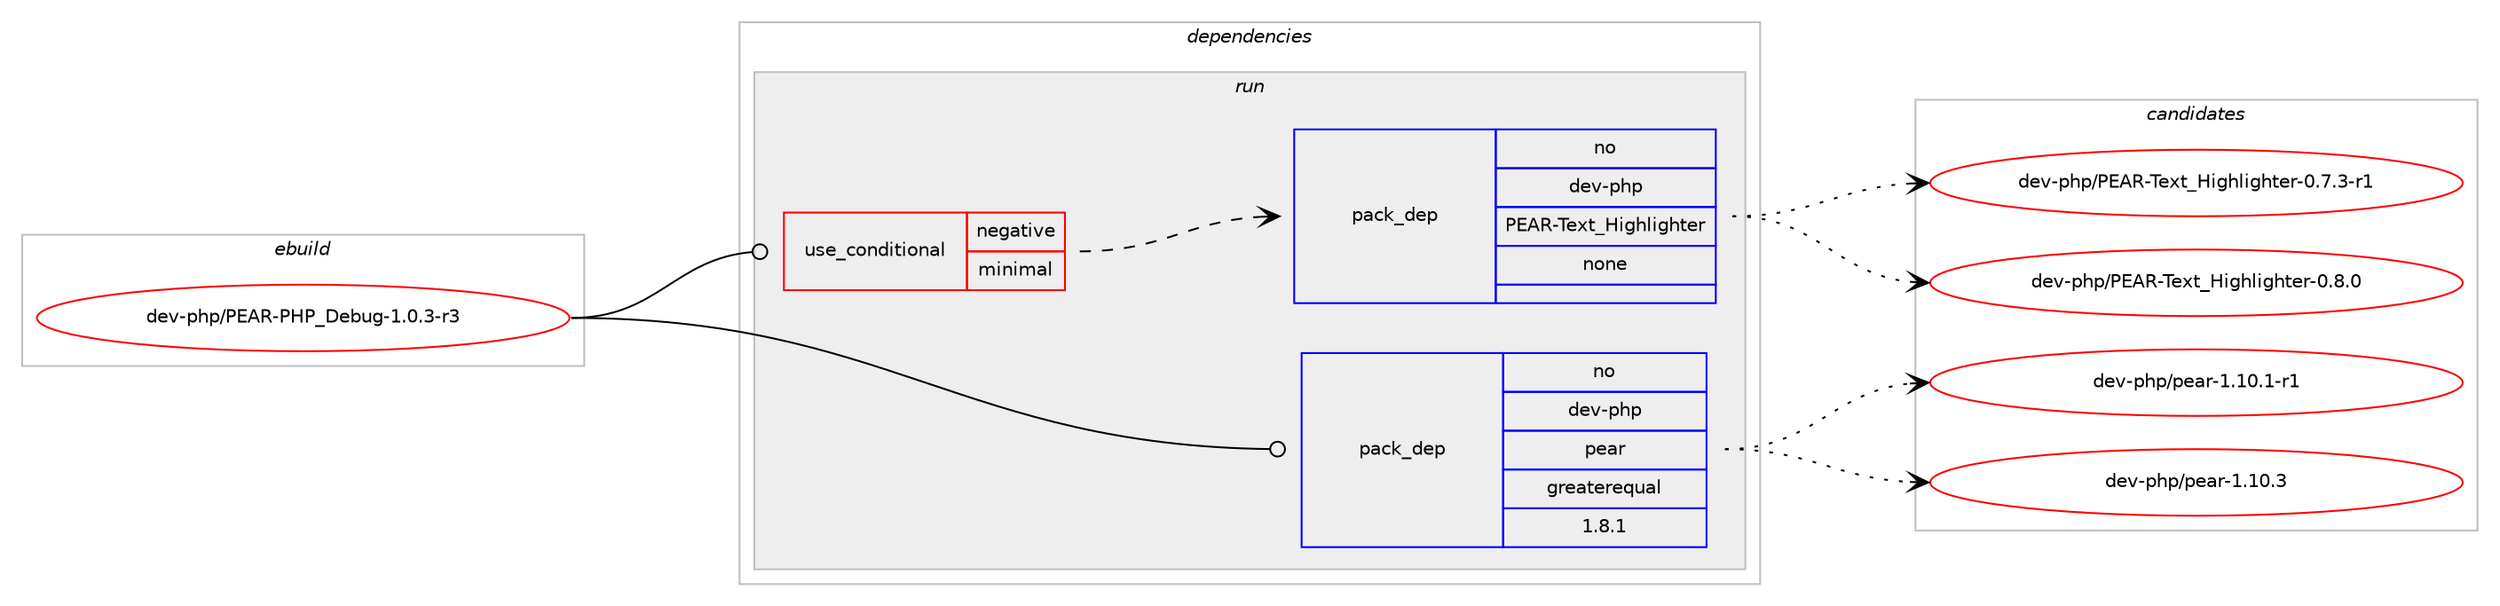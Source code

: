 digraph prolog {

# *************
# Graph options
# *************

newrank=true;
concentrate=true;
compound=true;
graph [rankdir=LR,fontname=Helvetica,fontsize=10,ranksep=1.5];#, ranksep=2.5, nodesep=0.2];
edge  [arrowhead=vee];
node  [fontname=Helvetica,fontsize=10];

# **********
# The ebuild
# **********

subgraph cluster_leftcol {
color=gray;
rank=same;
label=<<i>ebuild</i>>;
id [label="dev-php/PEAR-PHP_Debug-1.0.3-r3", color=red, width=4, href="../dev-php/PEAR-PHP_Debug-1.0.3-r3.svg"];
}

# ****************
# The dependencies
# ****************

subgraph cluster_midcol {
color=gray;
label=<<i>dependencies</i>>;
subgraph cluster_compile {
fillcolor="#eeeeee";
style=filled;
label=<<i>compile</i>>;
}
subgraph cluster_compileandrun {
fillcolor="#eeeeee";
style=filled;
label=<<i>compile and run</i>>;
}
subgraph cluster_run {
fillcolor="#eeeeee";
style=filled;
label=<<i>run</i>>;
subgraph cond369258 {
dependency1392560 [label=<<TABLE BORDER="0" CELLBORDER="1" CELLSPACING="0" CELLPADDING="4"><TR><TD ROWSPAN="3" CELLPADDING="10">use_conditional</TD></TR><TR><TD>negative</TD></TR><TR><TD>minimal</TD></TR></TABLE>>, shape=none, color=red];
subgraph pack1000235 {
dependency1392561 [label=<<TABLE BORDER="0" CELLBORDER="1" CELLSPACING="0" CELLPADDING="4" WIDTH="220"><TR><TD ROWSPAN="6" CELLPADDING="30">pack_dep</TD></TR><TR><TD WIDTH="110">no</TD></TR><TR><TD>dev-php</TD></TR><TR><TD>PEAR-Text_Highlighter</TD></TR><TR><TD>none</TD></TR><TR><TD></TD></TR></TABLE>>, shape=none, color=blue];
}
dependency1392560:e -> dependency1392561:w [weight=20,style="dashed",arrowhead="vee"];
}
id:e -> dependency1392560:w [weight=20,style="solid",arrowhead="odot"];
subgraph pack1000236 {
dependency1392562 [label=<<TABLE BORDER="0" CELLBORDER="1" CELLSPACING="0" CELLPADDING="4" WIDTH="220"><TR><TD ROWSPAN="6" CELLPADDING="30">pack_dep</TD></TR><TR><TD WIDTH="110">no</TD></TR><TR><TD>dev-php</TD></TR><TR><TD>pear</TD></TR><TR><TD>greaterequal</TD></TR><TR><TD>1.8.1</TD></TR></TABLE>>, shape=none, color=blue];
}
id:e -> dependency1392562:w [weight=20,style="solid",arrowhead="odot"];
}
}

# **************
# The candidates
# **************

subgraph cluster_choices {
rank=same;
color=gray;
label=<<i>candidates</i>>;

subgraph choice1000235 {
color=black;
nodesep=1;
choice100101118451121041124780696582458410112011695721051031041081051031041161011144548465546514511449 [label="dev-php/PEAR-Text_Highlighter-0.7.3-r1", color=red, width=4,href="../dev-php/PEAR-Text_Highlighter-0.7.3-r1.svg"];
choice10010111845112104112478069658245841011201169572105103104108105103104116101114454846564648 [label="dev-php/PEAR-Text_Highlighter-0.8.0", color=red, width=4,href="../dev-php/PEAR-Text_Highlighter-0.8.0.svg"];
dependency1392561:e -> choice100101118451121041124780696582458410112011695721051031041081051031041161011144548465546514511449:w [style=dotted,weight="100"];
dependency1392561:e -> choice10010111845112104112478069658245841011201169572105103104108105103104116101114454846564648:w [style=dotted,weight="100"];
}
subgraph choice1000236 {
color=black;
nodesep=1;
choice100101118451121041124711210197114454946494846494511449 [label="dev-php/pear-1.10.1-r1", color=red, width=4,href="../dev-php/pear-1.10.1-r1.svg"];
choice10010111845112104112471121019711445494649484651 [label="dev-php/pear-1.10.3", color=red, width=4,href="../dev-php/pear-1.10.3.svg"];
dependency1392562:e -> choice100101118451121041124711210197114454946494846494511449:w [style=dotted,weight="100"];
dependency1392562:e -> choice10010111845112104112471121019711445494649484651:w [style=dotted,weight="100"];
}
}

}
